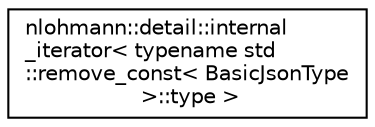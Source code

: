 digraph "Graphical Class Hierarchy"
{
 // LATEX_PDF_SIZE
  edge [fontname="Helvetica",fontsize="10",labelfontname="Helvetica",labelfontsize="10"];
  node [fontname="Helvetica",fontsize="10",shape=record];
  rankdir="LR";
  Node0 [label="nlohmann::detail::internal\l_iterator\< typename std\l::remove_const\< BasicJsonType\l \>::type \>",height=0.2,width=0.4,color="black", fillcolor="white", style="filled",URL="$d7/d10/structnlohmann_1_1detail_1_1internal__iterator.html",tooltip=" "];
}
